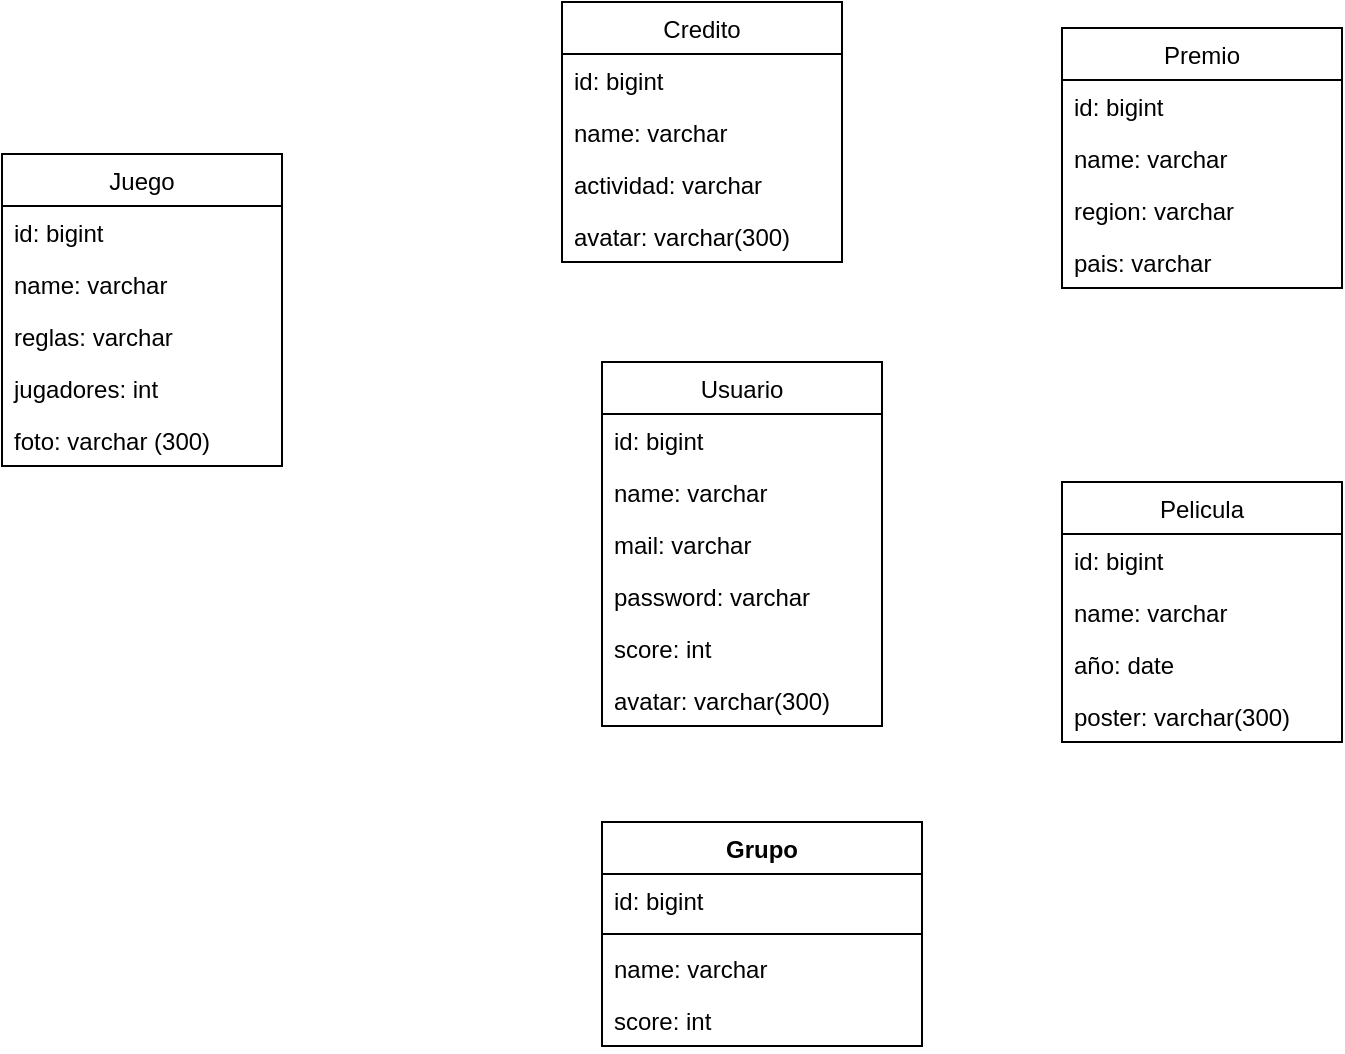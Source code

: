 <mxfile version="14.2.9" type="github">
  <diagram id="PjWqZQicCpG8w-vzIhn_" name="Page-1">
    <mxGraphModel dx="868" dy="482" grid="1" gridSize="10" guides="1" tooltips="1" connect="1" arrows="1" fold="1" page="1" pageScale="1" pageWidth="827" pageHeight="1169" math="0" shadow="0">
      <root>
        <mxCell id="0" />
        <mxCell id="1" parent="0" />
        <mxCell id="lpfa3dUwM3AHOn_IxC4h-2" value="Usuario" style="swimlane;fontStyle=0;childLayout=stackLayout;horizontal=1;startSize=26;fillColor=none;horizontalStack=0;resizeParent=1;resizeParentMax=0;resizeLast=0;collapsible=1;marginBottom=0;" vertex="1" parent="1">
          <mxGeometry x="340" y="200" width="140" height="182" as="geometry">
            <mxRectangle x="340" y="200" width="70" height="26" as="alternateBounds" />
          </mxGeometry>
        </mxCell>
        <mxCell id="lpfa3dUwM3AHOn_IxC4h-11" value="id: bigint" style="text;strokeColor=none;fillColor=none;align=left;verticalAlign=top;spacingLeft=4;spacingRight=4;overflow=hidden;rotatable=0;points=[[0,0.5],[1,0.5]];portConstraint=eastwest;" vertex="1" parent="lpfa3dUwM3AHOn_IxC4h-2">
          <mxGeometry y="26" width="140" height="26" as="geometry" />
        </mxCell>
        <mxCell id="lpfa3dUwM3AHOn_IxC4h-3" value="name: varchar" style="text;strokeColor=none;fillColor=none;align=left;verticalAlign=top;spacingLeft=4;spacingRight=4;overflow=hidden;rotatable=0;points=[[0,0.5],[1,0.5]];portConstraint=eastwest;" vertex="1" parent="lpfa3dUwM3AHOn_IxC4h-2">
          <mxGeometry y="52" width="140" height="26" as="geometry" />
        </mxCell>
        <mxCell id="lpfa3dUwM3AHOn_IxC4h-4" value="mail: varchar" style="text;strokeColor=none;fillColor=none;align=left;verticalAlign=top;spacingLeft=4;spacingRight=4;overflow=hidden;rotatable=0;points=[[0,0.5],[1,0.5]];portConstraint=eastwest;" vertex="1" parent="lpfa3dUwM3AHOn_IxC4h-2">
          <mxGeometry y="78" width="140" height="26" as="geometry" />
        </mxCell>
        <mxCell id="lpfa3dUwM3AHOn_IxC4h-5" value="password: varchar" style="text;strokeColor=none;fillColor=none;align=left;verticalAlign=top;spacingLeft=4;spacingRight=4;overflow=hidden;rotatable=0;points=[[0,0.5],[1,0.5]];portConstraint=eastwest;" vertex="1" parent="lpfa3dUwM3AHOn_IxC4h-2">
          <mxGeometry y="104" width="140" height="26" as="geometry" />
        </mxCell>
        <mxCell id="lpfa3dUwM3AHOn_IxC4h-6" value="score: int" style="text;strokeColor=none;fillColor=none;align=left;verticalAlign=top;spacingLeft=4;spacingRight=4;overflow=hidden;rotatable=0;points=[[0,0.5],[1,0.5]];portConstraint=eastwest;" vertex="1" parent="lpfa3dUwM3AHOn_IxC4h-2">
          <mxGeometry y="130" width="140" height="26" as="geometry" />
        </mxCell>
        <mxCell id="lpfa3dUwM3AHOn_IxC4h-12" value="avatar: varchar(300)" style="text;strokeColor=none;fillColor=none;align=left;verticalAlign=top;spacingLeft=4;spacingRight=4;overflow=hidden;rotatable=0;points=[[0,0.5],[1,0.5]];portConstraint=eastwest;" vertex="1" parent="lpfa3dUwM3AHOn_IxC4h-2">
          <mxGeometry y="156" width="140" height="26" as="geometry" />
        </mxCell>
        <mxCell id="lpfa3dUwM3AHOn_IxC4h-7" value="Pelicula" style="swimlane;fontStyle=0;childLayout=stackLayout;horizontal=1;startSize=26;fillColor=none;horizontalStack=0;resizeParent=1;resizeParentMax=0;resizeLast=0;collapsible=1;marginBottom=0;" vertex="1" parent="1">
          <mxGeometry x="570" y="260" width="140" height="130" as="geometry" />
        </mxCell>
        <mxCell id="lpfa3dUwM3AHOn_IxC4h-9" value="id: bigint" style="text;strokeColor=none;fillColor=none;align=left;verticalAlign=top;spacingLeft=4;spacingRight=4;overflow=hidden;rotatable=0;points=[[0,0.5],[1,0.5]];portConstraint=eastwest;" vertex="1" parent="lpfa3dUwM3AHOn_IxC4h-7">
          <mxGeometry y="26" width="140" height="26" as="geometry" />
        </mxCell>
        <mxCell id="lpfa3dUwM3AHOn_IxC4h-8" value="name: varchar" style="text;strokeColor=none;fillColor=none;align=left;verticalAlign=top;spacingLeft=4;spacingRight=4;overflow=hidden;rotatable=0;points=[[0,0.5],[1,0.5]];portConstraint=eastwest;" vertex="1" parent="lpfa3dUwM3AHOn_IxC4h-7">
          <mxGeometry y="52" width="140" height="26" as="geometry" />
        </mxCell>
        <mxCell id="lpfa3dUwM3AHOn_IxC4h-10" value="año: date" style="text;strokeColor=none;fillColor=none;align=left;verticalAlign=top;spacingLeft=4;spacingRight=4;overflow=hidden;rotatable=0;points=[[0,0.5],[1,0.5]];portConstraint=eastwest;" vertex="1" parent="lpfa3dUwM3AHOn_IxC4h-7">
          <mxGeometry y="78" width="140" height="26" as="geometry" />
        </mxCell>
        <mxCell id="lpfa3dUwM3AHOn_IxC4h-13" value="poster: varchar(300)" style="text;strokeColor=none;fillColor=none;align=left;verticalAlign=top;spacingLeft=4;spacingRight=4;overflow=hidden;rotatable=0;points=[[0,0.5],[1,0.5]];portConstraint=eastwest;" vertex="1" parent="lpfa3dUwM3AHOn_IxC4h-7">
          <mxGeometry y="104" width="140" height="26" as="geometry" />
        </mxCell>
        <mxCell id="lpfa3dUwM3AHOn_IxC4h-16" value="Credito" style="swimlane;fontStyle=0;childLayout=stackLayout;horizontal=1;startSize=26;fillColor=none;horizontalStack=0;resizeParent=1;resizeParentMax=0;resizeLast=0;collapsible=1;marginBottom=0;" vertex="1" parent="1">
          <mxGeometry x="320" y="20" width="140" height="130" as="geometry" />
        </mxCell>
        <mxCell id="lpfa3dUwM3AHOn_IxC4h-17" value="id: bigint" style="text;strokeColor=none;fillColor=none;align=left;verticalAlign=top;spacingLeft=4;spacingRight=4;overflow=hidden;rotatable=0;points=[[0,0.5],[1,0.5]];portConstraint=eastwest;" vertex="1" parent="lpfa3dUwM3AHOn_IxC4h-16">
          <mxGeometry y="26" width="140" height="26" as="geometry" />
        </mxCell>
        <mxCell id="lpfa3dUwM3AHOn_IxC4h-18" value="name: varchar" style="text;strokeColor=none;fillColor=none;align=left;verticalAlign=top;spacingLeft=4;spacingRight=4;overflow=hidden;rotatable=0;points=[[0,0.5],[1,0.5]];portConstraint=eastwest;" vertex="1" parent="lpfa3dUwM3AHOn_IxC4h-16">
          <mxGeometry y="52" width="140" height="26" as="geometry" />
        </mxCell>
        <mxCell id="lpfa3dUwM3AHOn_IxC4h-19" value="actividad: varchar" style="text;strokeColor=none;fillColor=none;align=left;verticalAlign=top;spacingLeft=4;spacingRight=4;overflow=hidden;rotatable=0;points=[[0,0.5],[1,0.5]];portConstraint=eastwest;" vertex="1" parent="lpfa3dUwM3AHOn_IxC4h-16">
          <mxGeometry y="78" width="140" height="26" as="geometry" />
        </mxCell>
        <mxCell id="lpfa3dUwM3AHOn_IxC4h-20" value="avatar: varchar(300)" style="text;strokeColor=none;fillColor=none;align=left;verticalAlign=top;spacingLeft=4;spacingRight=4;overflow=hidden;rotatable=0;points=[[0,0.5],[1,0.5]];portConstraint=eastwest;" vertex="1" parent="lpfa3dUwM3AHOn_IxC4h-16">
          <mxGeometry y="104" width="140" height="26" as="geometry" />
        </mxCell>
        <mxCell id="lpfa3dUwM3AHOn_IxC4h-21" value="Premio" style="swimlane;fontStyle=0;childLayout=stackLayout;horizontal=1;startSize=26;fillColor=none;horizontalStack=0;resizeParent=1;resizeParentMax=0;resizeLast=0;collapsible=1;marginBottom=0;" vertex="1" parent="1">
          <mxGeometry x="570" y="33" width="140" height="130" as="geometry" />
        </mxCell>
        <mxCell id="lpfa3dUwM3AHOn_IxC4h-22" value="id: bigint" style="text;strokeColor=none;fillColor=none;align=left;verticalAlign=top;spacingLeft=4;spacingRight=4;overflow=hidden;rotatable=0;points=[[0,0.5],[1,0.5]];portConstraint=eastwest;" vertex="1" parent="lpfa3dUwM3AHOn_IxC4h-21">
          <mxGeometry y="26" width="140" height="26" as="geometry" />
        </mxCell>
        <mxCell id="lpfa3dUwM3AHOn_IxC4h-23" value="name: varchar" style="text;strokeColor=none;fillColor=none;align=left;verticalAlign=top;spacingLeft=4;spacingRight=4;overflow=hidden;rotatable=0;points=[[0,0.5],[1,0.5]];portConstraint=eastwest;" vertex="1" parent="lpfa3dUwM3AHOn_IxC4h-21">
          <mxGeometry y="52" width="140" height="26" as="geometry" />
        </mxCell>
        <mxCell id="lpfa3dUwM3AHOn_IxC4h-24" value="region: varchar&#xa;" style="text;strokeColor=none;fillColor=none;align=left;verticalAlign=top;spacingLeft=4;spacingRight=4;overflow=hidden;rotatable=0;points=[[0,0.5],[1,0.5]];portConstraint=eastwest;" vertex="1" parent="lpfa3dUwM3AHOn_IxC4h-21">
          <mxGeometry y="78" width="140" height="26" as="geometry" />
        </mxCell>
        <mxCell id="lpfa3dUwM3AHOn_IxC4h-25" value="pais: varchar" style="text;strokeColor=none;fillColor=none;align=left;verticalAlign=top;spacingLeft=4;spacingRight=4;overflow=hidden;rotatable=0;points=[[0,0.5],[1,0.5]];portConstraint=eastwest;" vertex="1" parent="lpfa3dUwM3AHOn_IxC4h-21">
          <mxGeometry y="104" width="140" height="26" as="geometry" />
        </mxCell>
        <mxCell id="lpfa3dUwM3AHOn_IxC4h-26" value="Grupo" style="swimlane;fontStyle=1;align=center;verticalAlign=top;childLayout=stackLayout;horizontal=1;startSize=26;horizontalStack=0;resizeParent=1;resizeParentMax=0;resizeLast=0;collapsible=1;marginBottom=0;" vertex="1" parent="1">
          <mxGeometry x="340" y="430" width="160" height="112" as="geometry" />
        </mxCell>
        <mxCell id="lpfa3dUwM3AHOn_IxC4h-27" value="id: bigint" style="text;strokeColor=none;fillColor=none;align=left;verticalAlign=top;spacingLeft=4;spacingRight=4;overflow=hidden;rotatable=0;points=[[0,0.5],[1,0.5]];portConstraint=eastwest;" vertex="1" parent="lpfa3dUwM3AHOn_IxC4h-26">
          <mxGeometry y="26" width="160" height="26" as="geometry" />
        </mxCell>
        <mxCell id="lpfa3dUwM3AHOn_IxC4h-28" value="" style="line;strokeWidth=1;fillColor=none;align=left;verticalAlign=middle;spacingTop=-1;spacingLeft=3;spacingRight=3;rotatable=0;labelPosition=right;points=[];portConstraint=eastwest;" vertex="1" parent="lpfa3dUwM3AHOn_IxC4h-26">
          <mxGeometry y="52" width="160" height="8" as="geometry" />
        </mxCell>
        <mxCell id="lpfa3dUwM3AHOn_IxC4h-29" value="name: varchar" style="text;strokeColor=none;fillColor=none;align=left;verticalAlign=top;spacingLeft=4;spacingRight=4;overflow=hidden;rotatable=0;points=[[0,0.5],[1,0.5]];portConstraint=eastwest;" vertex="1" parent="lpfa3dUwM3AHOn_IxC4h-26">
          <mxGeometry y="60" width="160" height="26" as="geometry" />
        </mxCell>
        <mxCell id="lpfa3dUwM3AHOn_IxC4h-30" value="score: int" style="text;strokeColor=none;fillColor=none;align=left;verticalAlign=top;spacingLeft=4;spacingRight=4;overflow=hidden;rotatable=0;points=[[0,0.5],[1,0.5]];portConstraint=eastwest;" vertex="1" parent="lpfa3dUwM3AHOn_IxC4h-26">
          <mxGeometry y="86" width="160" height="26" as="geometry" />
        </mxCell>
        <mxCell id="lpfa3dUwM3AHOn_IxC4h-31" value="Juego" style="swimlane;fontStyle=0;childLayout=stackLayout;horizontal=1;startSize=26;fillColor=none;horizontalStack=0;resizeParent=1;resizeParentMax=0;resizeLast=0;collapsible=1;marginBottom=0;" vertex="1" parent="1">
          <mxGeometry x="40" y="96" width="140" height="156" as="geometry" />
        </mxCell>
        <mxCell id="lpfa3dUwM3AHOn_IxC4h-32" value="id: bigint" style="text;strokeColor=none;fillColor=none;align=left;verticalAlign=top;spacingLeft=4;spacingRight=4;overflow=hidden;rotatable=0;points=[[0,0.5],[1,0.5]];portConstraint=eastwest;" vertex="1" parent="lpfa3dUwM3AHOn_IxC4h-31">
          <mxGeometry y="26" width="140" height="26" as="geometry" />
        </mxCell>
        <mxCell id="lpfa3dUwM3AHOn_IxC4h-33" value="name: varchar" style="text;strokeColor=none;fillColor=none;align=left;verticalAlign=top;spacingLeft=4;spacingRight=4;overflow=hidden;rotatable=0;points=[[0,0.5],[1,0.5]];portConstraint=eastwest;" vertex="1" parent="lpfa3dUwM3AHOn_IxC4h-31">
          <mxGeometry y="52" width="140" height="26" as="geometry" />
        </mxCell>
        <mxCell id="lpfa3dUwM3AHOn_IxC4h-34" value="reglas: varchar" style="text;strokeColor=none;fillColor=none;align=left;verticalAlign=top;spacingLeft=4;spacingRight=4;overflow=hidden;rotatable=0;points=[[0,0.5],[1,0.5]];portConstraint=eastwest;" vertex="1" parent="lpfa3dUwM3AHOn_IxC4h-31">
          <mxGeometry y="78" width="140" height="26" as="geometry" />
        </mxCell>
        <mxCell id="lpfa3dUwM3AHOn_IxC4h-35" value="jugadores: int" style="text;strokeColor=none;fillColor=none;align=left;verticalAlign=top;spacingLeft=4;spacingRight=4;overflow=hidden;rotatable=0;points=[[0,0.5],[1,0.5]];portConstraint=eastwest;" vertex="1" parent="lpfa3dUwM3AHOn_IxC4h-31">
          <mxGeometry y="104" width="140" height="26" as="geometry" />
        </mxCell>
        <mxCell id="lpfa3dUwM3AHOn_IxC4h-36" value="foto: varchar (300)" style="text;strokeColor=none;fillColor=none;align=left;verticalAlign=top;spacingLeft=4;spacingRight=4;overflow=hidden;rotatable=0;points=[[0,0.5],[1,0.5]];portConstraint=eastwest;" vertex="1" parent="lpfa3dUwM3AHOn_IxC4h-31">
          <mxGeometry y="130" width="140" height="26" as="geometry" />
        </mxCell>
      </root>
    </mxGraphModel>
  </diagram>
</mxfile>
